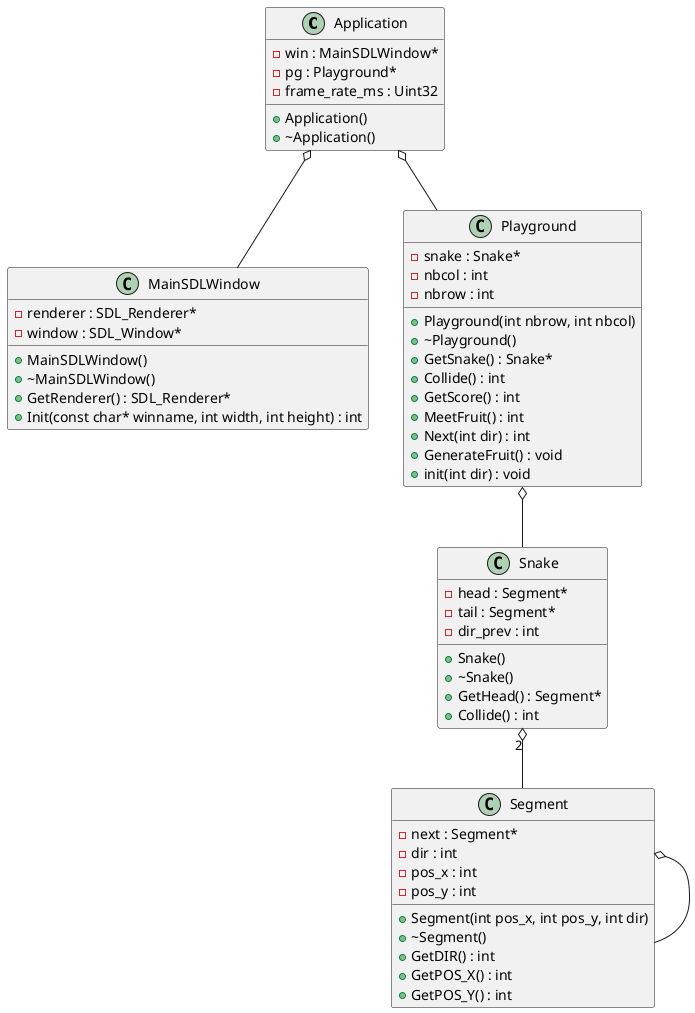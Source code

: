 @startuml





/' Objects '/

class Application {
	+Application()
	+~Application()
	-win : MainSDLWindow*
	-pg : Playground*
	-frame_rate_ms : Uint32
}


class MainSDLWindow {
	+MainSDLWindow()
	+~MainSDLWindow()
	+GetRenderer() : SDL_Renderer*
	-renderer : SDL_Renderer*
	-window : SDL_Window*
	+Init(const char* winname, int width, int height) : int
}


class Playground {
	+Playground(int nbrow, int nbcol)
	+~Playground()
	+GetSnake() : Snake*
	-snake : Snake*
	+Collide() : int
	+GetScore() : int
	+MeetFruit() : int
	+Next(int dir) : int
	-nbcol : int
	-nbrow : int
	+GenerateFruit() : void
	+init(int dir) : void
}


class Segment {
	+Segment(int pos_x, int pos_y, int dir)
	+~Segment()
	-next : Segment*
	+GetDIR() : int
	+GetPOS_X() : int
	+GetPOS_Y() : int
	-dir : int
	-pos_x : int
	-pos_y : int
}


class Snake {
	+Snake()
	+~Snake()
	+GetHead() : Segment*
	-head : Segment*
	-tail : Segment*
	+Collide() : int
	-dir_prev : int
}





/' Inheritance relationships '/




/' Aggregation relationships '/

.Application o-- .MainSDLWindow


.Application o-- .Playground


.Playground o-- .Snake


.Segment o-- .Segment


.Snake "2" o-- .Segment






/' Nested objects '/



@enduml

